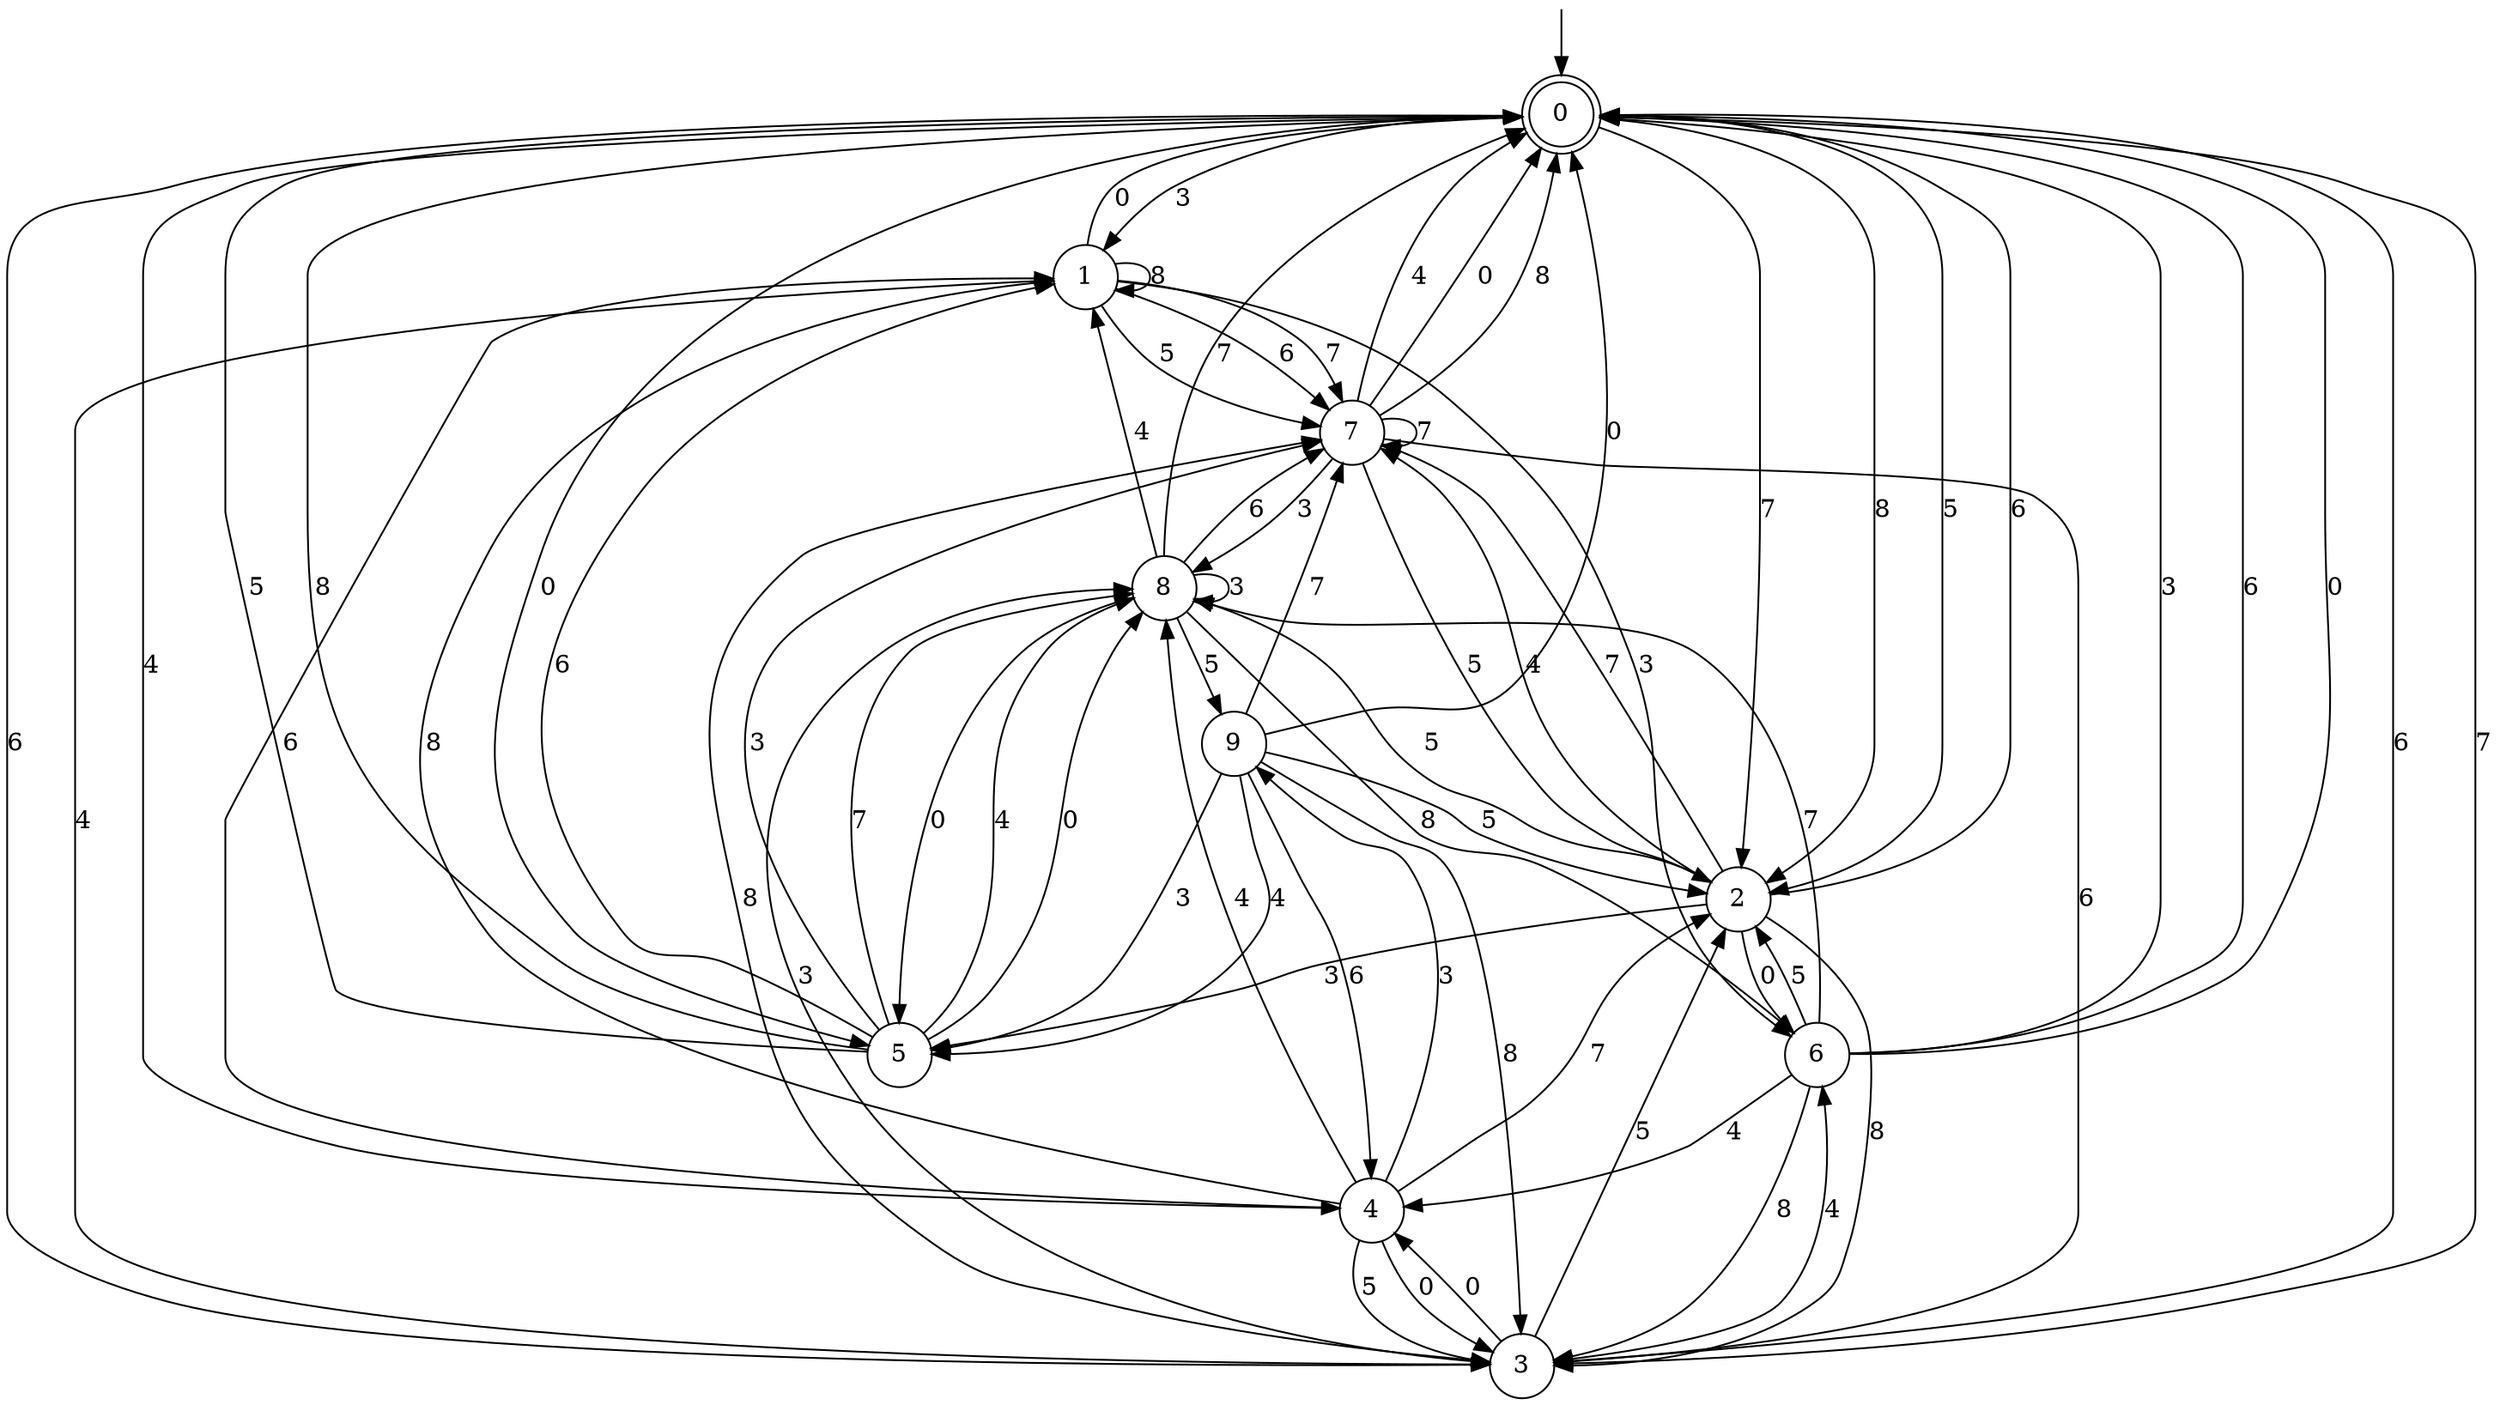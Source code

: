 digraph g {

	s0 [shape="doublecircle" label="0"];
	s1 [shape="circle" label="1"];
	s2 [shape="circle" label="2"];
	s3 [shape="circle" label="3"];
	s4 [shape="circle" label="4"];
	s5 [shape="circle" label="5"];
	s6 [shape="circle" label="6"];
	s7 [shape="circle" label="7"];
	s8 [shape="circle" label="8"];
	s9 [shape="circle" label="9"];
	s0 -> s1 [label="3"];
	s0 -> s2 [label="5"];
	s0 -> s3 [label="6"];
	s0 -> s4 [label="4"];
	s0 -> s5 [label="0"];
	s0 -> s2 [label="7"];
	s0 -> s2 [label="8"];
	s1 -> s6 [label="3"];
	s1 -> s7 [label="5"];
	s1 -> s7 [label="6"];
	s1 -> s3 [label="4"];
	s1 -> s0 [label="0"];
	s1 -> s7 [label="7"];
	s1 -> s1 [label="8"];
	s2 -> s5 [label="3"];
	s2 -> s8 [label="5"];
	s2 -> s0 [label="6"];
	s2 -> s7 [label="4"];
	s2 -> s6 [label="0"];
	s2 -> s7 [label="7"];
	s2 -> s3 [label="8"];
	s3 -> s8 [label="3"];
	s3 -> s2 [label="5"];
	s3 -> s0 [label="6"];
	s3 -> s6 [label="4"];
	s3 -> s4 [label="0"];
	s3 -> s0 [label="7"];
	s3 -> s7 [label="8"];
	s4 -> s9 [label="3"];
	s4 -> s3 [label="5"];
	s4 -> s1 [label="6"];
	s4 -> s8 [label="4"];
	s4 -> s3 [label="0"];
	s4 -> s2 [label="7"];
	s4 -> s1 [label="8"];
	s5 -> s7 [label="3"];
	s5 -> s0 [label="5"];
	s5 -> s1 [label="6"];
	s5 -> s8 [label="4"];
	s5 -> s8 [label="0"];
	s5 -> s8 [label="7"];
	s5 -> s0 [label="8"];
	s6 -> s0 [label="3"];
	s6 -> s2 [label="5"];
	s6 -> s0 [label="6"];
	s6 -> s4 [label="4"];
	s6 -> s0 [label="0"];
	s6 -> s8 [label="7"];
	s6 -> s3 [label="8"];
	s7 -> s8 [label="3"];
	s7 -> s2 [label="5"];
	s7 -> s3 [label="6"];
	s7 -> s0 [label="4"];
	s7 -> s0 [label="0"];
	s7 -> s7 [label="7"];
	s7 -> s0 [label="8"];
	s8 -> s8 [label="3"];
	s8 -> s9 [label="5"];
	s8 -> s7 [label="6"];
	s8 -> s1 [label="4"];
	s8 -> s5 [label="0"];
	s8 -> s0 [label="7"];
	s8 -> s6 [label="8"];
	s9 -> s5 [label="3"];
	s9 -> s2 [label="5"];
	s9 -> s4 [label="6"];
	s9 -> s5 [label="4"];
	s9 -> s0 [label="0"];
	s9 -> s7 [label="7"];
	s9 -> s3 [label="8"];

__start0 [label="" shape="none" width="0" height="0"];
__start0 -> s0;

}
